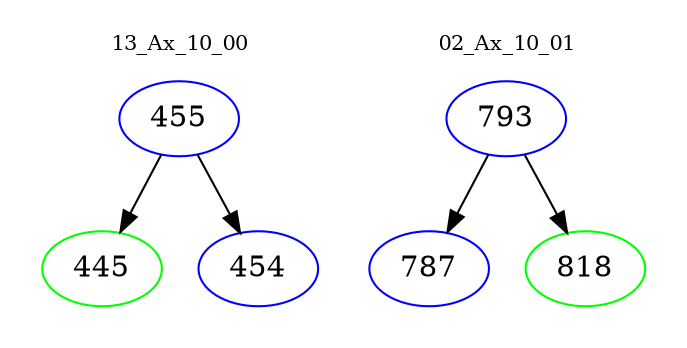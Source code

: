 digraph{
subgraph cluster_0 {
color = white
label = "13_Ax_10_00";
fontsize=10;
T0_455 [label="455", color="blue"]
T0_455 -> T0_445 [color="black"]
T0_445 [label="445", color="green"]
T0_455 -> T0_454 [color="black"]
T0_454 [label="454", color="blue"]
}
subgraph cluster_1 {
color = white
label = "02_Ax_10_01";
fontsize=10;
T1_793 [label="793", color="blue"]
T1_793 -> T1_787 [color="black"]
T1_787 [label="787", color="blue"]
T1_793 -> T1_818 [color="black"]
T1_818 [label="818", color="green"]
}
}
